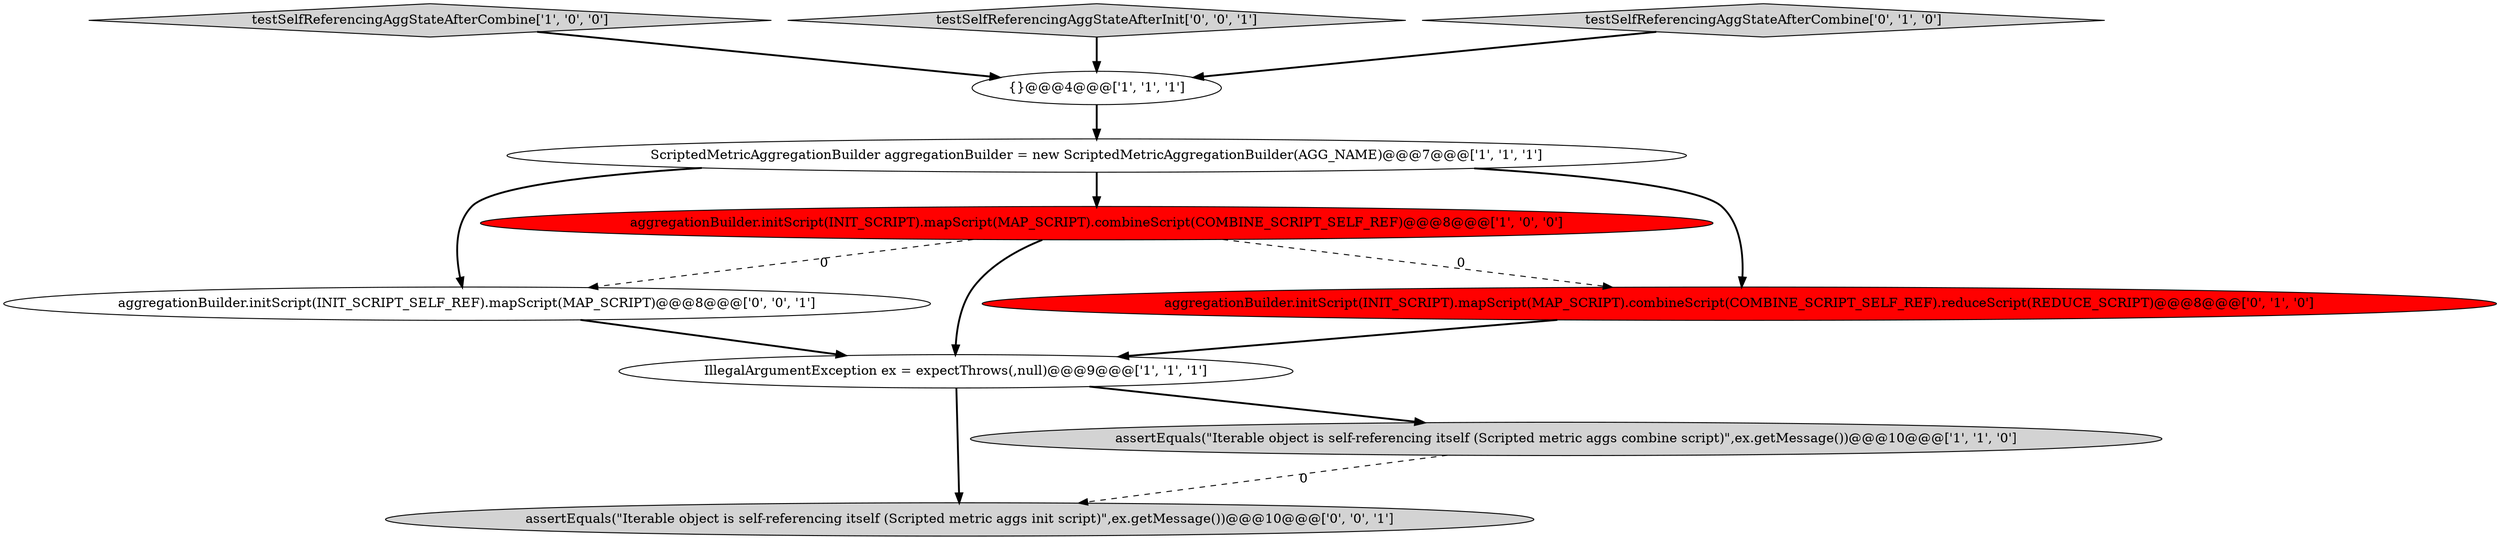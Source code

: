 digraph {
1 [style = filled, label = "testSelfReferencingAggStateAfterCombine['1', '0', '0']", fillcolor = lightgray, shape = diamond image = "AAA0AAABBB1BBB"];
9 [style = filled, label = "testSelfReferencingAggStateAfterInit['0', '0', '1']", fillcolor = lightgray, shape = diamond image = "AAA0AAABBB3BBB"];
4 [style = filled, label = "{}@@@4@@@['1', '1', '1']", fillcolor = white, shape = ellipse image = "AAA0AAABBB1BBB"];
7 [style = filled, label = "testSelfReferencingAggStateAfterCombine['0', '1', '0']", fillcolor = lightgray, shape = diamond image = "AAA0AAABBB2BBB"];
10 [style = filled, label = "aggregationBuilder.initScript(INIT_SCRIPT_SELF_REF).mapScript(MAP_SCRIPT)@@@8@@@['0', '0', '1']", fillcolor = white, shape = ellipse image = "AAA0AAABBB3BBB"];
6 [style = filled, label = "aggregationBuilder.initScript(INIT_SCRIPT).mapScript(MAP_SCRIPT).combineScript(COMBINE_SCRIPT_SELF_REF).reduceScript(REDUCE_SCRIPT)@@@8@@@['0', '1', '0']", fillcolor = red, shape = ellipse image = "AAA1AAABBB2BBB"];
8 [style = filled, label = "assertEquals(\"Iterable object is self-referencing itself (Scripted metric aggs init script)\",ex.getMessage())@@@10@@@['0', '0', '1']", fillcolor = lightgray, shape = ellipse image = "AAA0AAABBB3BBB"];
3 [style = filled, label = "IllegalArgumentException ex = expectThrows(,null)@@@9@@@['1', '1', '1']", fillcolor = white, shape = ellipse image = "AAA0AAABBB1BBB"];
2 [style = filled, label = "aggregationBuilder.initScript(INIT_SCRIPT).mapScript(MAP_SCRIPT).combineScript(COMBINE_SCRIPT_SELF_REF)@@@8@@@['1', '0', '0']", fillcolor = red, shape = ellipse image = "AAA1AAABBB1BBB"];
5 [style = filled, label = "assertEquals(\"Iterable object is self-referencing itself (Scripted metric aggs combine script)\",ex.getMessage())@@@10@@@['1', '1', '0']", fillcolor = lightgray, shape = ellipse image = "AAA0AAABBB1BBB"];
0 [style = filled, label = "ScriptedMetricAggregationBuilder aggregationBuilder = new ScriptedMetricAggregationBuilder(AGG_NAME)@@@7@@@['1', '1', '1']", fillcolor = white, shape = ellipse image = "AAA0AAABBB1BBB"];
5->8 [style = dashed, label="0"];
6->3 [style = bold, label=""];
10->3 [style = bold, label=""];
1->4 [style = bold, label=""];
3->5 [style = bold, label=""];
0->10 [style = bold, label=""];
2->10 [style = dashed, label="0"];
7->4 [style = bold, label=""];
9->4 [style = bold, label=""];
0->6 [style = bold, label=""];
3->8 [style = bold, label=""];
2->3 [style = bold, label=""];
4->0 [style = bold, label=""];
0->2 [style = bold, label=""];
2->6 [style = dashed, label="0"];
}
